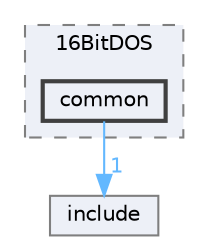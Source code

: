 digraph "D:/Projects/Raspberrypi_pico/pico_freertos_final/freertos_pico2/pico_freertos/FreeRTOS-Kernel/portable/BCC/16BitDOS/common"
{
 // LATEX_PDF_SIZE
  bgcolor="transparent";
  edge [fontname=Helvetica,fontsize=10,labelfontname=Helvetica,labelfontsize=10];
  node [fontname=Helvetica,fontsize=10,shape=box,height=0.2,width=0.4];
  compound=true
  subgraph clusterdir_1377d656fd7b3731b10d0a472e843eff {
    graph [ bgcolor="#edf0f7", pencolor="grey50", label="16BitDOS", fontname=Helvetica,fontsize=10 style="filled,dashed", URL="dir_1377d656fd7b3731b10d0a472e843eff.html",tooltip=""]
  dir_6d9c445e3028e5458b0ca2c1939b4b01 [label="common", fillcolor="#edf0f7", color="grey25", style="filled,bold", URL="dir_6d9c445e3028e5458b0ca2c1939b4b01.html",tooltip=""];
  }
  dir_c69ece34c3f150cb2c6f1098178b172a [label="include", fillcolor="#edf0f7", color="grey50", style="filled", URL="dir_c69ece34c3f150cb2c6f1098178b172a.html",tooltip=""];
  dir_6d9c445e3028e5458b0ca2c1939b4b01->dir_c69ece34c3f150cb2c6f1098178b172a [headlabel="1", labeldistance=1.5 headhref="dir_000103_000125.html" href="dir_000103_000125.html" color="steelblue1" fontcolor="steelblue1"];
}

